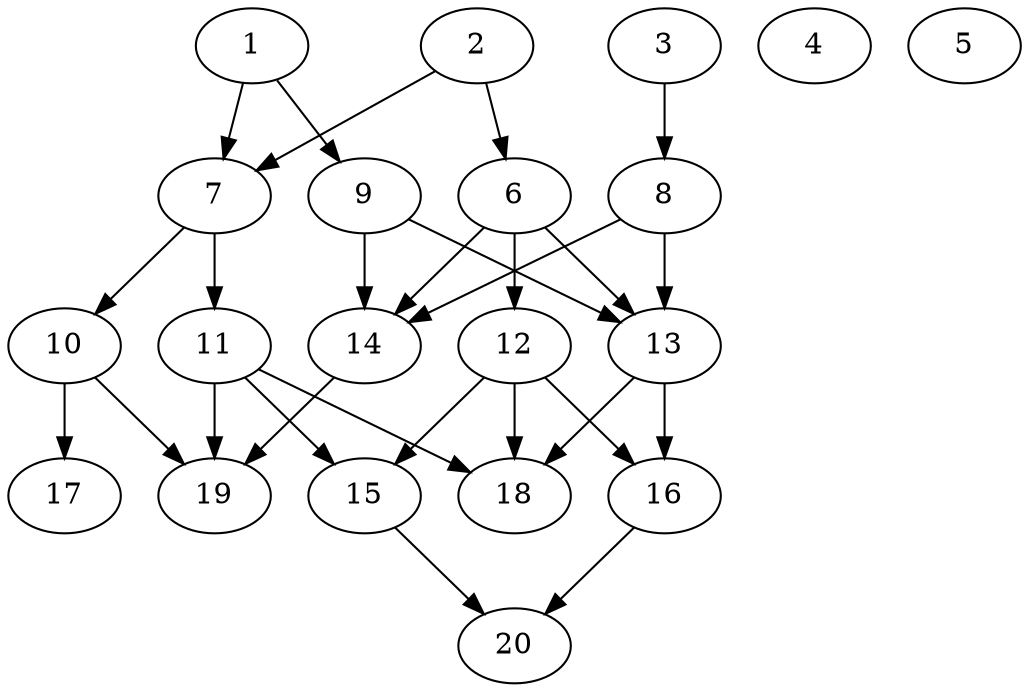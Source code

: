 // DAG automatically generated by daggen at Tue Jul 23 14:22:50 2019
// ./daggen --dot -n 20 --ccr 0.4 --fat 0.5 --regular 0.5 --density 0.6 --mindata 5242880 --maxdata 52428800 
digraph G {
  1 [size="51863040", alpha="0.05", expect_size="20745216"] 
  1 -> 7 [size ="20745216"]
  1 -> 9 [size ="20745216"]
  2 [size="101043200", alpha="0.17", expect_size="40417280"] 
  2 -> 6 [size ="40417280"]
  2 -> 7 [size ="40417280"]
  3 [size="118108160", alpha="0.14", expect_size="47243264"] 
  3 -> 8 [size ="47243264"]
  4 [size="55910400", alpha="0.02", expect_size="22364160"] 
  5 [size="55690240", alpha="0.18", expect_size="22276096"] 
  6 [size="20661760", alpha="0.12", expect_size="8264704"] 
  6 -> 12 [size ="8264704"]
  6 -> 13 [size ="8264704"]
  6 -> 14 [size ="8264704"]
  7 [size="22732800", alpha="0.04", expect_size="9093120"] 
  7 -> 10 [size ="9093120"]
  7 -> 11 [size ="9093120"]
  8 [size="18176000", alpha="0.10", expect_size="7270400"] 
  8 -> 13 [size ="7270400"]
  8 -> 14 [size ="7270400"]
  9 [size="85777920", alpha="0.06", expect_size="34311168"] 
  9 -> 13 [size ="34311168"]
  9 -> 14 [size ="34311168"]
  10 [size="50009600", alpha="0.05", expect_size="20003840"] 
  10 -> 17 [size ="20003840"]
  10 -> 19 [size ="20003840"]
  11 [size="45386240", alpha="0.09", expect_size="18154496"] 
  11 -> 15 [size ="18154496"]
  11 -> 18 [size ="18154496"]
  11 -> 19 [size ="18154496"]
  12 [size="73013760", alpha="0.19", expect_size="29205504"] 
  12 -> 15 [size ="29205504"]
  12 -> 16 [size ="29205504"]
  12 -> 18 [size ="29205504"]
  13 [size="54443520", alpha="0.16", expect_size="21777408"] 
  13 -> 16 [size ="21777408"]
  13 -> 18 [size ="21777408"]
  14 [size="20382720", alpha="0.17", expect_size="8153088"] 
  14 -> 19 [size ="8153088"]
  15 [size="33341440", alpha="0.01", expect_size="13336576"] 
  15 -> 20 [size ="13336576"]
  16 [size="21301760", alpha="0.10", expect_size="8520704"] 
  16 -> 20 [size ="8520704"]
  17 [size="92108800", alpha="0.14", expect_size="36843520"] 
  18 [size="115302400", alpha="0.18", expect_size="46120960"] 
  19 [size="55902720", alpha="0.05", expect_size="22361088"] 
  20 [size="93304320", alpha="0.10", expect_size="37321728"] 
}

